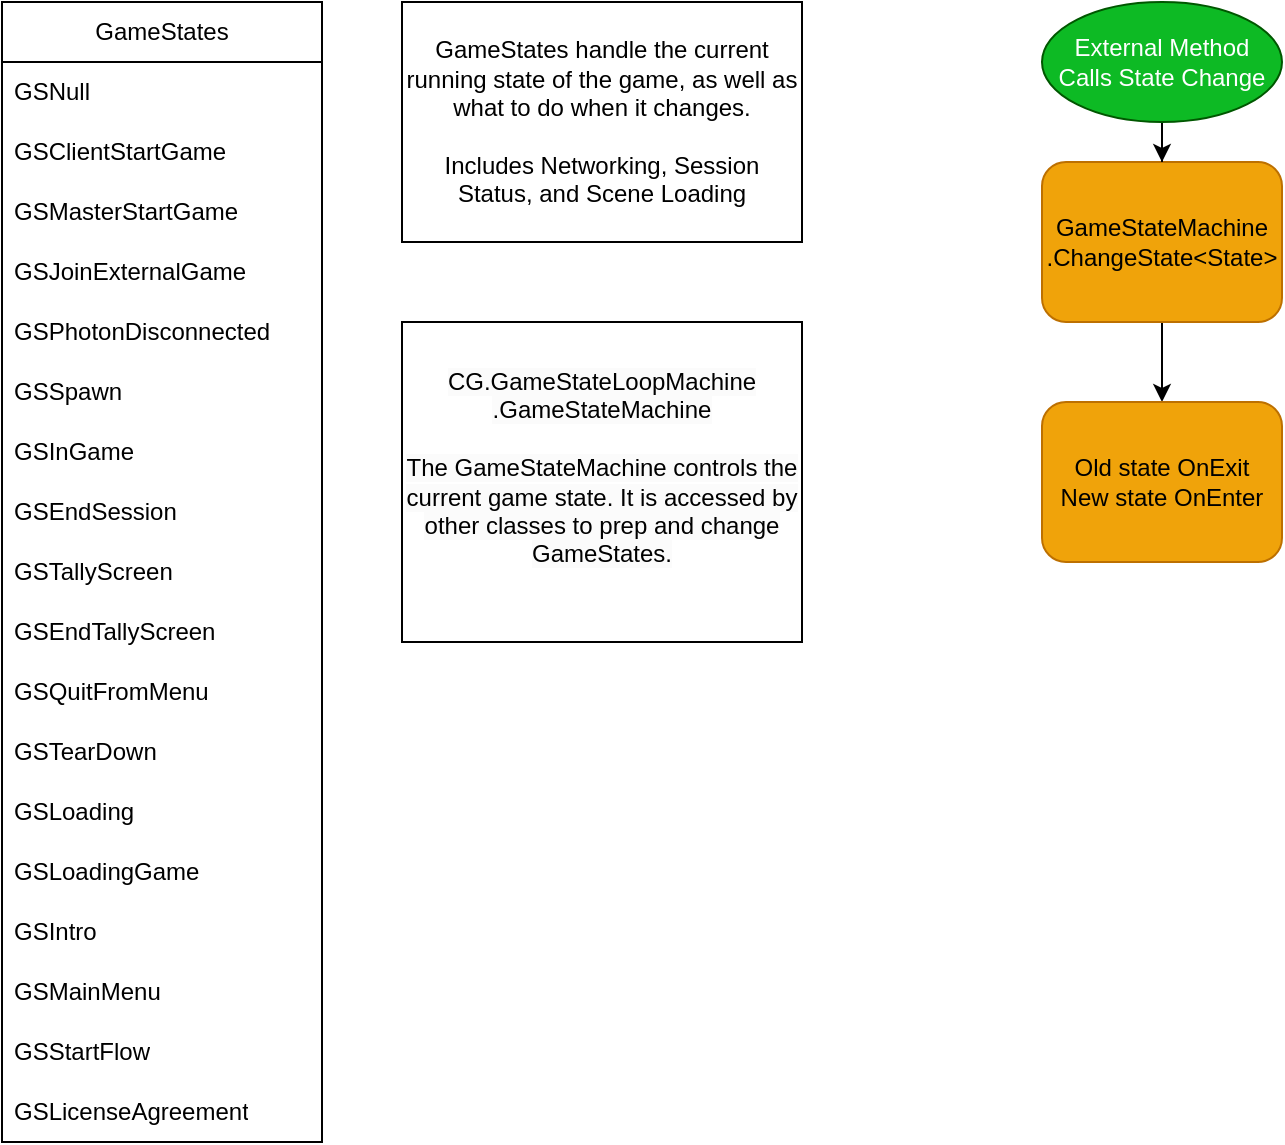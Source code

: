 <mxfile version="22.1.21" type="github">
  <diagram name="Page-1" id="Id8ORpls93_YIIuSJTTK">
    <mxGraphModel dx="1633" dy="804" grid="1" gridSize="10" guides="1" tooltips="1" connect="1" arrows="1" fold="1" page="1" pageScale="1" pageWidth="850" pageHeight="1100" math="0" shadow="0">
      <root>
        <mxCell id="0" />
        <mxCell id="1" parent="0" />
        <mxCell id="48fCO-O1PAsh6CsJZ6S8-1" value="GameStates" style="swimlane;fontStyle=0;childLayout=stackLayout;horizontal=1;startSize=30;horizontalStack=0;resizeParent=1;resizeParentMax=0;resizeLast=0;collapsible=1;marginBottom=0;whiteSpace=wrap;html=1;" vertex="1" parent="1">
          <mxGeometry x="40" y="40" width="160" height="570" as="geometry" />
        </mxCell>
        <mxCell id="48fCO-O1PAsh6CsJZ6S8-19" value="GSNull" style="text;strokeColor=none;fillColor=none;align=left;verticalAlign=middle;spacingLeft=4;spacingRight=4;overflow=hidden;points=[[0,0.5],[1,0.5]];portConstraint=eastwest;rotatable=0;whiteSpace=wrap;html=1;" vertex="1" parent="48fCO-O1PAsh6CsJZ6S8-1">
          <mxGeometry y="30" width="160" height="30" as="geometry" />
        </mxCell>
        <mxCell id="48fCO-O1PAsh6CsJZ6S8-2" value="GSClientStartGame" style="text;strokeColor=none;fillColor=none;align=left;verticalAlign=middle;spacingLeft=4;spacingRight=4;overflow=hidden;points=[[0,0.5],[1,0.5]];portConstraint=eastwest;rotatable=0;whiteSpace=wrap;html=1;" vertex="1" parent="48fCO-O1PAsh6CsJZ6S8-1">
          <mxGeometry y="60" width="160" height="30" as="geometry" />
        </mxCell>
        <mxCell id="48fCO-O1PAsh6CsJZ6S8-3" value="GSMasterStartGame" style="text;strokeColor=none;fillColor=none;align=left;verticalAlign=middle;spacingLeft=4;spacingRight=4;overflow=hidden;points=[[0,0.5],[1,0.5]];portConstraint=eastwest;rotatable=0;whiteSpace=wrap;html=1;" vertex="1" parent="48fCO-O1PAsh6CsJZ6S8-1">
          <mxGeometry y="90" width="160" height="30" as="geometry" />
        </mxCell>
        <mxCell id="48fCO-O1PAsh6CsJZ6S8-12" value="GSJoinExternalGame" style="text;strokeColor=none;fillColor=none;align=left;verticalAlign=middle;spacingLeft=4;spacingRight=4;overflow=hidden;points=[[0,0.5],[1,0.5]];portConstraint=eastwest;rotatable=0;whiteSpace=wrap;html=1;" vertex="1" parent="48fCO-O1PAsh6CsJZ6S8-1">
          <mxGeometry y="120" width="160" height="30" as="geometry" />
        </mxCell>
        <mxCell id="48fCO-O1PAsh6CsJZ6S8-8" value="GSPhotonDisconnected" style="text;strokeColor=none;fillColor=none;align=left;verticalAlign=middle;spacingLeft=4;spacingRight=4;overflow=hidden;points=[[0,0.5],[1,0.5]];portConstraint=eastwest;rotatable=0;whiteSpace=wrap;html=1;" vertex="1" parent="48fCO-O1PAsh6CsJZ6S8-1">
          <mxGeometry y="150" width="160" height="30" as="geometry" />
        </mxCell>
        <mxCell id="48fCO-O1PAsh6CsJZ6S8-9" value="GSSpawn" style="text;strokeColor=none;fillColor=none;align=left;verticalAlign=middle;spacingLeft=4;spacingRight=4;overflow=hidden;points=[[0,0.5],[1,0.5]];portConstraint=eastwest;rotatable=0;whiteSpace=wrap;html=1;" vertex="1" parent="48fCO-O1PAsh6CsJZ6S8-1">
          <mxGeometry y="180" width="160" height="30" as="geometry" />
        </mxCell>
        <mxCell id="48fCO-O1PAsh6CsJZ6S8-17" value="GSInGame" style="text;strokeColor=none;fillColor=none;align=left;verticalAlign=middle;spacingLeft=4;spacingRight=4;overflow=hidden;points=[[0,0.5],[1,0.5]];portConstraint=eastwest;rotatable=0;whiteSpace=wrap;html=1;" vertex="1" parent="48fCO-O1PAsh6CsJZ6S8-1">
          <mxGeometry y="210" width="160" height="30" as="geometry" />
        </mxCell>
        <mxCell id="48fCO-O1PAsh6CsJZ6S8-5" value="GSEndSession" style="text;strokeColor=none;fillColor=none;align=left;verticalAlign=middle;spacingLeft=4;spacingRight=4;overflow=hidden;points=[[0,0.5],[1,0.5]];portConstraint=eastwest;rotatable=0;whiteSpace=wrap;html=1;" vertex="1" parent="48fCO-O1PAsh6CsJZ6S8-1">
          <mxGeometry y="240" width="160" height="30" as="geometry" />
        </mxCell>
        <mxCell id="48fCO-O1PAsh6CsJZ6S8-10" value="GSTallyScreen" style="text;strokeColor=none;fillColor=none;align=left;verticalAlign=middle;spacingLeft=4;spacingRight=4;overflow=hidden;points=[[0,0.5],[1,0.5]];portConstraint=eastwest;rotatable=0;whiteSpace=wrap;html=1;" vertex="1" parent="48fCO-O1PAsh6CsJZ6S8-1">
          <mxGeometry y="270" width="160" height="30" as="geometry" />
        </mxCell>
        <mxCell id="48fCO-O1PAsh6CsJZ6S8-6" value="GSEndTallyScreen" style="text;strokeColor=none;fillColor=none;align=left;verticalAlign=middle;spacingLeft=4;spacingRight=4;overflow=hidden;points=[[0,0.5],[1,0.5]];portConstraint=eastwest;rotatable=0;whiteSpace=wrap;html=1;" vertex="1" parent="48fCO-O1PAsh6CsJZ6S8-1">
          <mxGeometry y="300" width="160" height="30" as="geometry" />
        </mxCell>
        <mxCell id="48fCO-O1PAsh6CsJZ6S8-7" value="GSQuitFromMenu" style="text;strokeColor=none;fillColor=none;align=left;verticalAlign=middle;spacingLeft=4;spacingRight=4;overflow=hidden;points=[[0,0.5],[1,0.5]];portConstraint=eastwest;rotatable=0;whiteSpace=wrap;html=1;" vertex="1" parent="48fCO-O1PAsh6CsJZ6S8-1">
          <mxGeometry y="330" width="160" height="30" as="geometry" />
        </mxCell>
        <mxCell id="48fCO-O1PAsh6CsJZ6S8-11" value="GSTearDown" style="text;strokeColor=none;fillColor=none;align=left;verticalAlign=middle;spacingLeft=4;spacingRight=4;overflow=hidden;points=[[0,0.5],[1,0.5]];portConstraint=eastwest;rotatable=0;whiteSpace=wrap;html=1;" vertex="1" parent="48fCO-O1PAsh6CsJZ6S8-1">
          <mxGeometry y="360" width="160" height="30" as="geometry" />
        </mxCell>
        <mxCell id="48fCO-O1PAsh6CsJZ6S8-15" value="GSLoading" style="text;strokeColor=none;fillColor=none;align=left;verticalAlign=middle;spacingLeft=4;spacingRight=4;overflow=hidden;points=[[0,0.5],[1,0.5]];portConstraint=eastwest;rotatable=0;whiteSpace=wrap;html=1;" vertex="1" parent="48fCO-O1PAsh6CsJZ6S8-1">
          <mxGeometry y="390" width="160" height="30" as="geometry" />
        </mxCell>
        <mxCell id="48fCO-O1PAsh6CsJZ6S8-4" value="GSLoadingGame" style="text;strokeColor=none;fillColor=none;align=left;verticalAlign=middle;spacingLeft=4;spacingRight=4;overflow=hidden;points=[[0,0.5],[1,0.5]];portConstraint=eastwest;rotatable=0;whiteSpace=wrap;html=1;" vertex="1" parent="48fCO-O1PAsh6CsJZ6S8-1">
          <mxGeometry y="420" width="160" height="30" as="geometry" />
        </mxCell>
        <mxCell id="48fCO-O1PAsh6CsJZ6S8-16" value="GSIntro" style="text;strokeColor=none;fillColor=none;align=left;verticalAlign=middle;spacingLeft=4;spacingRight=4;overflow=hidden;points=[[0,0.5],[1,0.5]];portConstraint=eastwest;rotatable=0;whiteSpace=wrap;html=1;" vertex="1" parent="48fCO-O1PAsh6CsJZ6S8-1">
          <mxGeometry y="450" width="160" height="30" as="geometry" />
        </mxCell>
        <mxCell id="48fCO-O1PAsh6CsJZ6S8-14" value="GSMainMenu" style="text;strokeColor=none;fillColor=none;align=left;verticalAlign=middle;spacingLeft=4;spacingRight=4;overflow=hidden;points=[[0,0.5],[1,0.5]];portConstraint=eastwest;rotatable=0;whiteSpace=wrap;html=1;" vertex="1" parent="48fCO-O1PAsh6CsJZ6S8-1">
          <mxGeometry y="480" width="160" height="30" as="geometry" />
        </mxCell>
        <mxCell id="48fCO-O1PAsh6CsJZ6S8-20" value="GSStartFlow" style="text;strokeColor=none;fillColor=none;align=left;verticalAlign=middle;spacingLeft=4;spacingRight=4;overflow=hidden;points=[[0,0.5],[1,0.5]];portConstraint=eastwest;rotatable=0;whiteSpace=wrap;html=1;" vertex="1" parent="48fCO-O1PAsh6CsJZ6S8-1">
          <mxGeometry y="510" width="160" height="30" as="geometry" />
        </mxCell>
        <mxCell id="48fCO-O1PAsh6CsJZ6S8-21" value="GSLicenseAgreement" style="text;strokeColor=none;fillColor=none;align=left;verticalAlign=middle;spacingLeft=4;spacingRight=4;overflow=hidden;points=[[0,0.5],[1,0.5]];portConstraint=eastwest;rotatable=0;whiteSpace=wrap;html=1;" vertex="1" parent="48fCO-O1PAsh6CsJZ6S8-1">
          <mxGeometry y="540" width="160" height="30" as="geometry" />
        </mxCell>
        <mxCell id="48fCO-O1PAsh6CsJZ6S8-13" value="GameStates handle the current running state of the game, as well as what to do when it changes. &lt;br&gt;&lt;br&gt;Includes Networking, Session Status, and Scene Loading" style="rounded=0;whiteSpace=wrap;html=1;" vertex="1" parent="1">
          <mxGeometry x="240" y="40" width="200" height="120" as="geometry" />
        </mxCell>
        <mxCell id="48fCO-O1PAsh6CsJZ6S8-18" style="edgeStyle=orthogonalEdgeStyle;rounded=0;orthogonalLoop=1;jettySize=auto;html=1;exitX=0.5;exitY=1;exitDx=0;exitDy=0;" edge="1" parent="1" source="48fCO-O1PAsh6CsJZ6S8-13" target="48fCO-O1PAsh6CsJZ6S8-13">
          <mxGeometry relative="1" as="geometry" />
        </mxCell>
        <mxCell id="48fCO-O1PAsh6CsJZ6S8-23" value="&#xa;&lt;span style=&quot;color: rgb(0, 0, 0); font-family: Helvetica; font-size: 12px; font-style: normal; font-variant-ligatures: normal; font-variant-caps: normal; font-weight: 400; letter-spacing: normal; orphans: 2; text-align: center; text-indent: 0px; text-transform: none; widows: 2; word-spacing: 0px; -webkit-text-stroke-width: 0px; background-color: rgb(251, 251, 251); text-decoration-thickness: initial; text-decoration-style: initial; text-decoration-color: initial; float: none; display: inline !important;&quot;&gt;CG.GameStateLoopMachine&lt;/span&gt;&lt;br style=&quot;border-color: var(--border-color); color: rgb(0, 0, 0); font-family: Helvetica; font-size: 12px; font-style: normal; font-variant-ligatures: normal; font-variant-caps: normal; font-weight: 400; letter-spacing: normal; orphans: 2; text-align: center; text-indent: 0px; text-transform: none; widows: 2; word-spacing: 0px; -webkit-text-stroke-width: 0px; background-color: rgb(251, 251, 251); text-decoration-thickness: initial; text-decoration-style: initial; text-decoration-color: initial;&quot;&gt;&lt;span style=&quot;color: rgb(0, 0, 0); font-family: Helvetica; font-size: 12px; font-style: normal; font-variant-ligatures: normal; font-variant-caps: normal; font-weight: 400; letter-spacing: normal; orphans: 2; text-align: center; text-indent: 0px; text-transform: none; widows: 2; word-spacing: 0px; -webkit-text-stroke-width: 0px; background-color: rgb(251, 251, 251); text-decoration-thickness: initial; text-decoration-style: initial; text-decoration-color: initial; float: none; display: inline !important;&quot;&gt;.GameStateMachine&lt;/span&gt;&lt;br style=&quot;border-color: var(--border-color); color: rgb(0, 0, 0); font-family: Helvetica; font-size: 12px; font-style: normal; font-variant-ligatures: normal; font-variant-caps: normal; font-weight: 400; letter-spacing: normal; orphans: 2; text-align: center; text-indent: 0px; text-transform: none; widows: 2; word-spacing: 0px; -webkit-text-stroke-width: 0px; background-color: rgb(251, 251, 251); text-decoration-thickness: initial; text-decoration-style: initial; text-decoration-color: initial;&quot;&gt;&lt;br style=&quot;border-color: var(--border-color); color: rgb(0, 0, 0); font-family: Helvetica; font-size: 12px; font-style: normal; font-variant-ligatures: normal; font-variant-caps: normal; font-weight: 400; letter-spacing: normal; orphans: 2; text-align: center; text-indent: 0px; text-transform: none; widows: 2; word-spacing: 0px; -webkit-text-stroke-width: 0px; background-color: rgb(251, 251, 251); text-decoration-thickness: initial; text-decoration-style: initial; text-decoration-color: initial;&quot;&gt;&lt;span style=&quot;color: rgb(0, 0, 0); font-family: Helvetica; font-size: 12px; font-style: normal; font-variant-ligatures: normal; font-variant-caps: normal; font-weight: 400; letter-spacing: normal; orphans: 2; text-align: center; text-indent: 0px; text-transform: none; widows: 2; word-spacing: 0px; -webkit-text-stroke-width: 0px; background-color: rgb(251, 251, 251); text-decoration-thickness: initial; text-decoration-style: initial; text-decoration-color: initial; float: none; display: inline !important;&quot;&gt;The GameStateMachine controls the current game state. It is accessed by other classes to prep and change GameStates.&lt;/span&gt;&#xa;&#xa;" style="rounded=0;whiteSpace=wrap;html=1;" vertex="1" parent="1">
          <mxGeometry x="240" y="200" width="200" height="160" as="geometry" />
        </mxCell>
        <mxCell id="48fCO-O1PAsh6CsJZ6S8-28" style="edgeStyle=orthogonalEdgeStyle;rounded=0;orthogonalLoop=1;jettySize=auto;html=1;entryX=0.5;entryY=0;entryDx=0;entryDy=0;" edge="1" parent="1" source="48fCO-O1PAsh6CsJZ6S8-24" target="48fCO-O1PAsh6CsJZ6S8-27">
          <mxGeometry relative="1" as="geometry" />
        </mxCell>
        <mxCell id="48fCO-O1PAsh6CsJZ6S8-24" value="GameStateMachine&lt;br&gt;.ChangeState&amp;lt;State&amp;gt;" style="rounded=1;whiteSpace=wrap;html=1;fillColor=#f0a30a;fontColor=#000000;strokeColor=#BD7000;" vertex="1" parent="1">
          <mxGeometry x="560" y="120" width="120" height="80" as="geometry" />
        </mxCell>
        <mxCell id="48fCO-O1PAsh6CsJZ6S8-26" style="edgeStyle=orthogonalEdgeStyle;rounded=0;orthogonalLoop=1;jettySize=auto;html=1;entryX=0.5;entryY=0;entryDx=0;entryDy=0;" edge="1" parent="1" source="48fCO-O1PAsh6CsJZ6S8-25" target="48fCO-O1PAsh6CsJZ6S8-24">
          <mxGeometry relative="1" as="geometry" />
        </mxCell>
        <mxCell id="48fCO-O1PAsh6CsJZ6S8-25" value="External Method &lt;br&gt;Calls State Change" style="ellipse;whiteSpace=wrap;html=1;fillColor=#0DBA24;strokeColor=#005700;fontColor=#ffffff;" vertex="1" parent="1">
          <mxGeometry x="560" y="40" width="120" height="60" as="geometry" />
        </mxCell>
        <mxCell id="48fCO-O1PAsh6CsJZ6S8-27" value="Old state OnExit&lt;br&gt;New state OnEnter" style="rounded=1;whiteSpace=wrap;html=1;fillColor=#f0a30a;fontColor=#000000;strokeColor=#BD7000;" vertex="1" parent="1">
          <mxGeometry x="560" y="240" width="120" height="80" as="geometry" />
        </mxCell>
      </root>
    </mxGraphModel>
  </diagram>
</mxfile>
